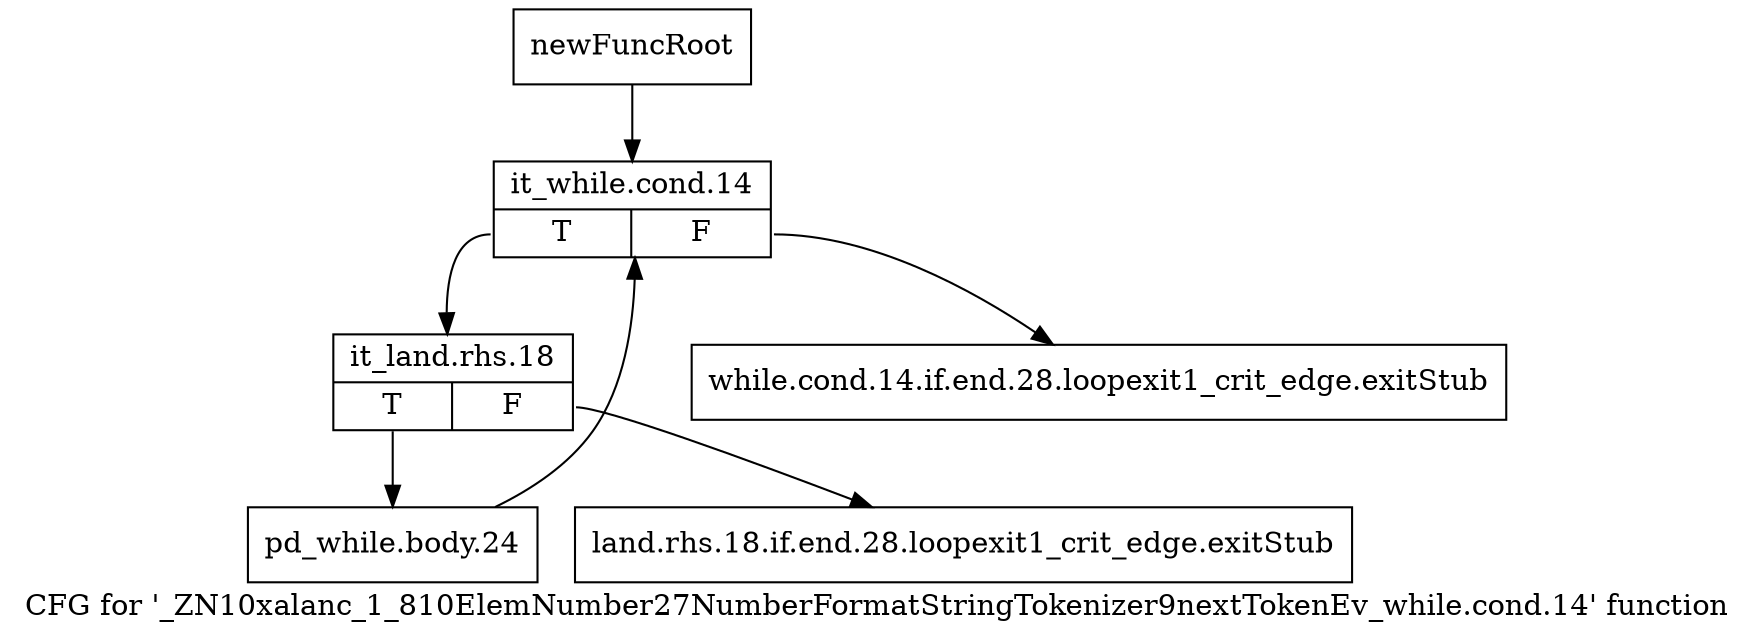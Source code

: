 digraph "CFG for '_ZN10xalanc_1_810ElemNumber27NumberFormatStringTokenizer9nextTokenEv_while.cond.14' function" {
	label="CFG for '_ZN10xalanc_1_810ElemNumber27NumberFormatStringTokenizer9nextTokenEv_while.cond.14' function";

	Node0x9f386d0 [shape=record,label="{newFuncRoot}"];
	Node0x9f386d0 -> Node0x9f387c0;
	Node0x9f38720 [shape=record,label="{while.cond.14.if.end.28.loopexit1_crit_edge.exitStub}"];
	Node0x9f38770 [shape=record,label="{land.rhs.18.if.end.28.loopexit1_crit_edge.exitStub}"];
	Node0x9f387c0 [shape=record,label="{it_while.cond.14|{<s0>T|<s1>F}}"];
	Node0x9f387c0:s0 -> Node0x9f38810;
	Node0x9f387c0:s1 -> Node0x9f38720;
	Node0x9f38810 [shape=record,label="{it_land.rhs.18|{<s0>T|<s1>F}}"];
	Node0x9f38810:s0 -> Node0x9f38860;
	Node0x9f38810:s1 -> Node0x9f38770;
	Node0x9f38860 [shape=record,label="{pd_while.body.24}"];
	Node0x9f38860 -> Node0x9f387c0;
}
